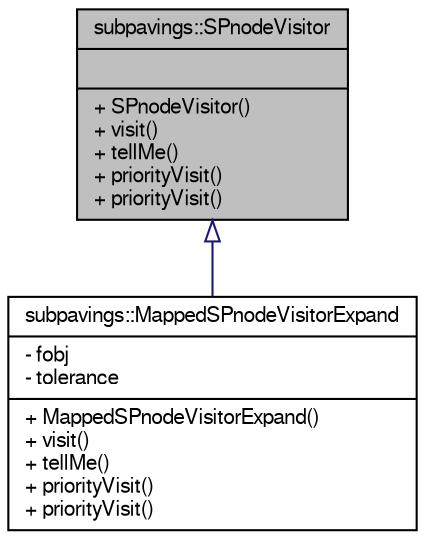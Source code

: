 digraph G
{
  edge [fontname="FreeSans",fontsize="10",labelfontname="FreeSans",labelfontsize="10"];
  node [fontname="FreeSans",fontsize="10",shape=record];
  Node1 [label="{subpavings::SPnodeVisitor\n||+ SPnodeVisitor()\l+ visit()\l+ tellMe()\l+ priorityVisit()\l+ priorityVisit()\l}",height=0.2,width=0.4,color="black", fillcolor="grey75", style="filled" fontcolor="black"];
  Node1 -> Node2 [dir="back",color="midnightblue",fontsize="10",style="solid",arrowtail="onormal"];
  Node2 [label="{subpavings::MappedSPnodeVisitorExpand\n|- fobj\l- tolerance\l|+ MappedSPnodeVisitorExpand()\l+ visit()\l+ tellMe()\l+ priorityVisit()\l+ priorityVisit()\l}",height=0.2,width=0.4,color="black", fillcolor="white", style="filled",URL="$classsubpavings_1_1MappedSPnodeVisitorExpand.shtml"];
}
